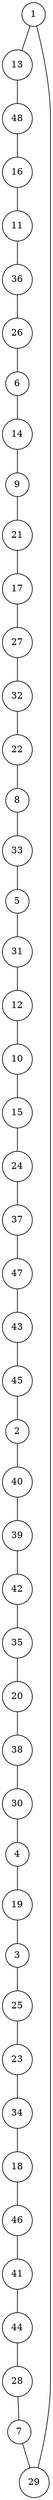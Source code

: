 graph gr48 {
	node [shape=circle fillcolor=white]

	1 -- 13
	2 -- 40
	3 -- 25
	4 -- 19
	5 -- 31
	6 -- 14
	7 -- 29
	8 -- 33
	9 -- 21
	10 -- 15
	11 -- 36
	12 -- 10
	13 -- 48
	14 -- 9
	15 -- 24
	16 -- 11
	17 -- 27
	18 -- 46
	19 -- 3
	20 -- 38
	21 -- 17
	22 -- 8
	23 -- 34
	24 -- 37
	25 -- 23
	26 -- 6
	27 -- 32
	28 -- 7
	29 -- 1
	30 -- 4
	31 -- 12
	32 -- 22
	33 -- 5
	34 -- 18
	35 -- 20
	36 -- 26
	37 -- 47
	38 -- 30
	39 -- 42
	40 -- 39
	41 -- 44
	42 -- 35
	43 -- 45
	44 -- 28
	45 -- 2
	46 -- 41
	47 -- 43
	48 -- 16
}